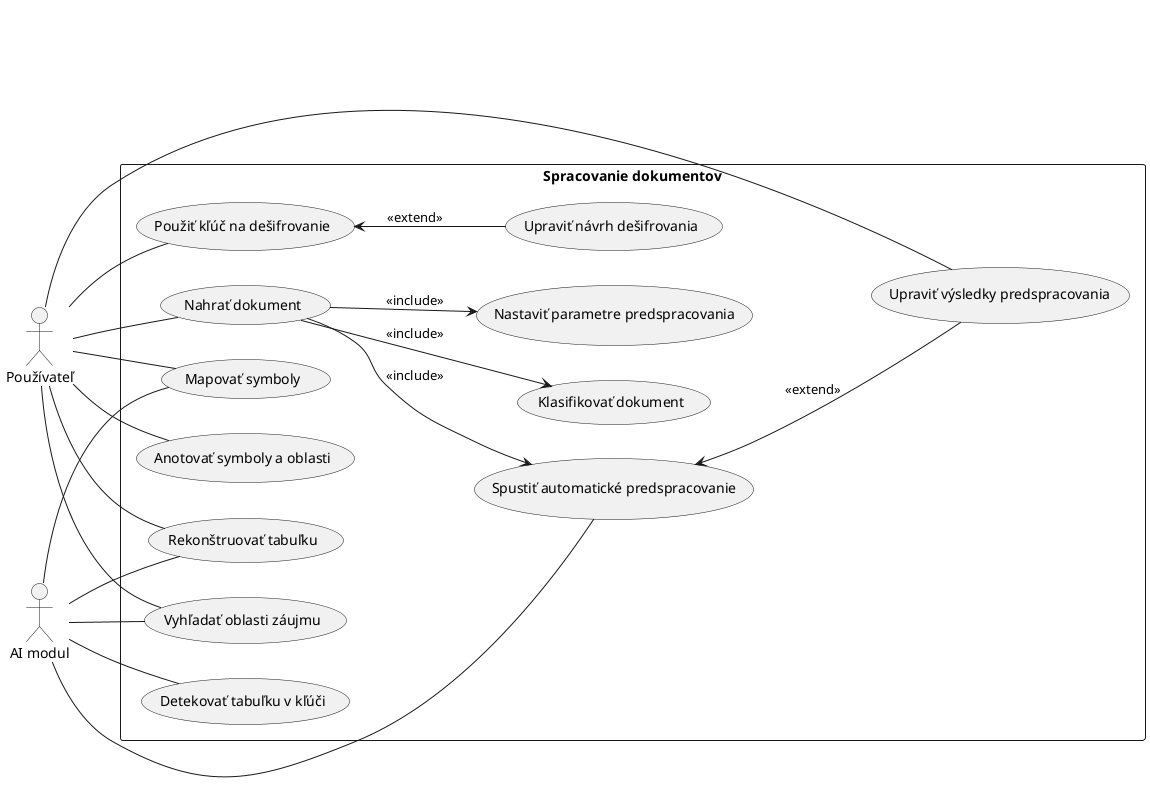 @startuml
left to right direction
actor "Používateľ" as user
actor "AI modul" as AI

rectangle "Spracovanie dokumentov" {
  (Nahrať dokument) as U1
  (Klasifikovať dokument) as U2
  (Nastaviť parametre predspracovania) as U3
  (Spustiť automatické predspracovanie) as U4
  (Upraviť výsledky predspracovania) as U5
  (Detekovať tabuľku v kľúči) as U6
  (Vyhľadať oblasti záujmu) as U7
  (Anotovať symboly a oblasti) as U8
  (Mapovať symboly) as U9
  (Rekonštruovať tabuľku) as U10
  (Použiť kľúč na dešifrovanie) as U11
  (Upraviť návrh dešifrovania) as U12
  
}

user -- U1
U1 --> U3 : <<include>>
U1 --> U4 : <<include>>
U1 --> U2 : <<include>>
U4 <-- U5 : <<extend>>
user -- U5
AI -- U4
AI -- U6
user -- U7
AI -- U7
user -- U8
user -- U9
AI -- U9
user -- U10
AI -- U10
user -- U11
U11 <-- U12 : <<extend>>

@enduml
